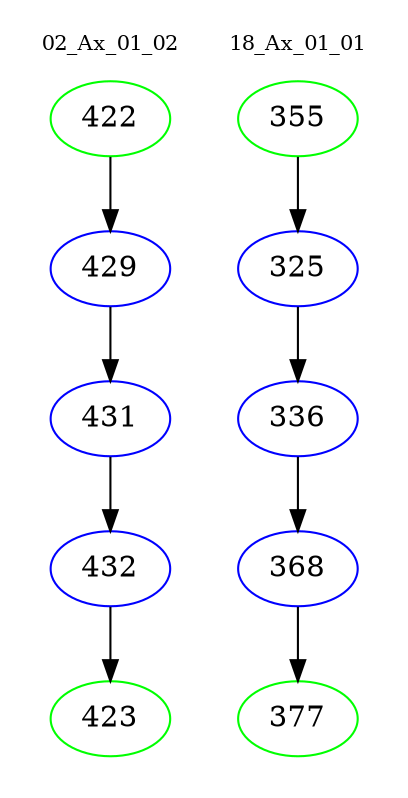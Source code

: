 digraph{
subgraph cluster_0 {
color = white
label = "02_Ax_01_02";
fontsize=10;
T0_422 [label="422", color="green"]
T0_422 -> T0_429 [color="black"]
T0_429 [label="429", color="blue"]
T0_429 -> T0_431 [color="black"]
T0_431 [label="431", color="blue"]
T0_431 -> T0_432 [color="black"]
T0_432 [label="432", color="blue"]
T0_432 -> T0_423 [color="black"]
T0_423 [label="423", color="green"]
}
subgraph cluster_1 {
color = white
label = "18_Ax_01_01";
fontsize=10;
T1_355 [label="355", color="green"]
T1_355 -> T1_325 [color="black"]
T1_325 [label="325", color="blue"]
T1_325 -> T1_336 [color="black"]
T1_336 [label="336", color="blue"]
T1_336 -> T1_368 [color="black"]
T1_368 [label="368", color="blue"]
T1_368 -> T1_377 [color="black"]
T1_377 [label="377", color="green"]
}
}
